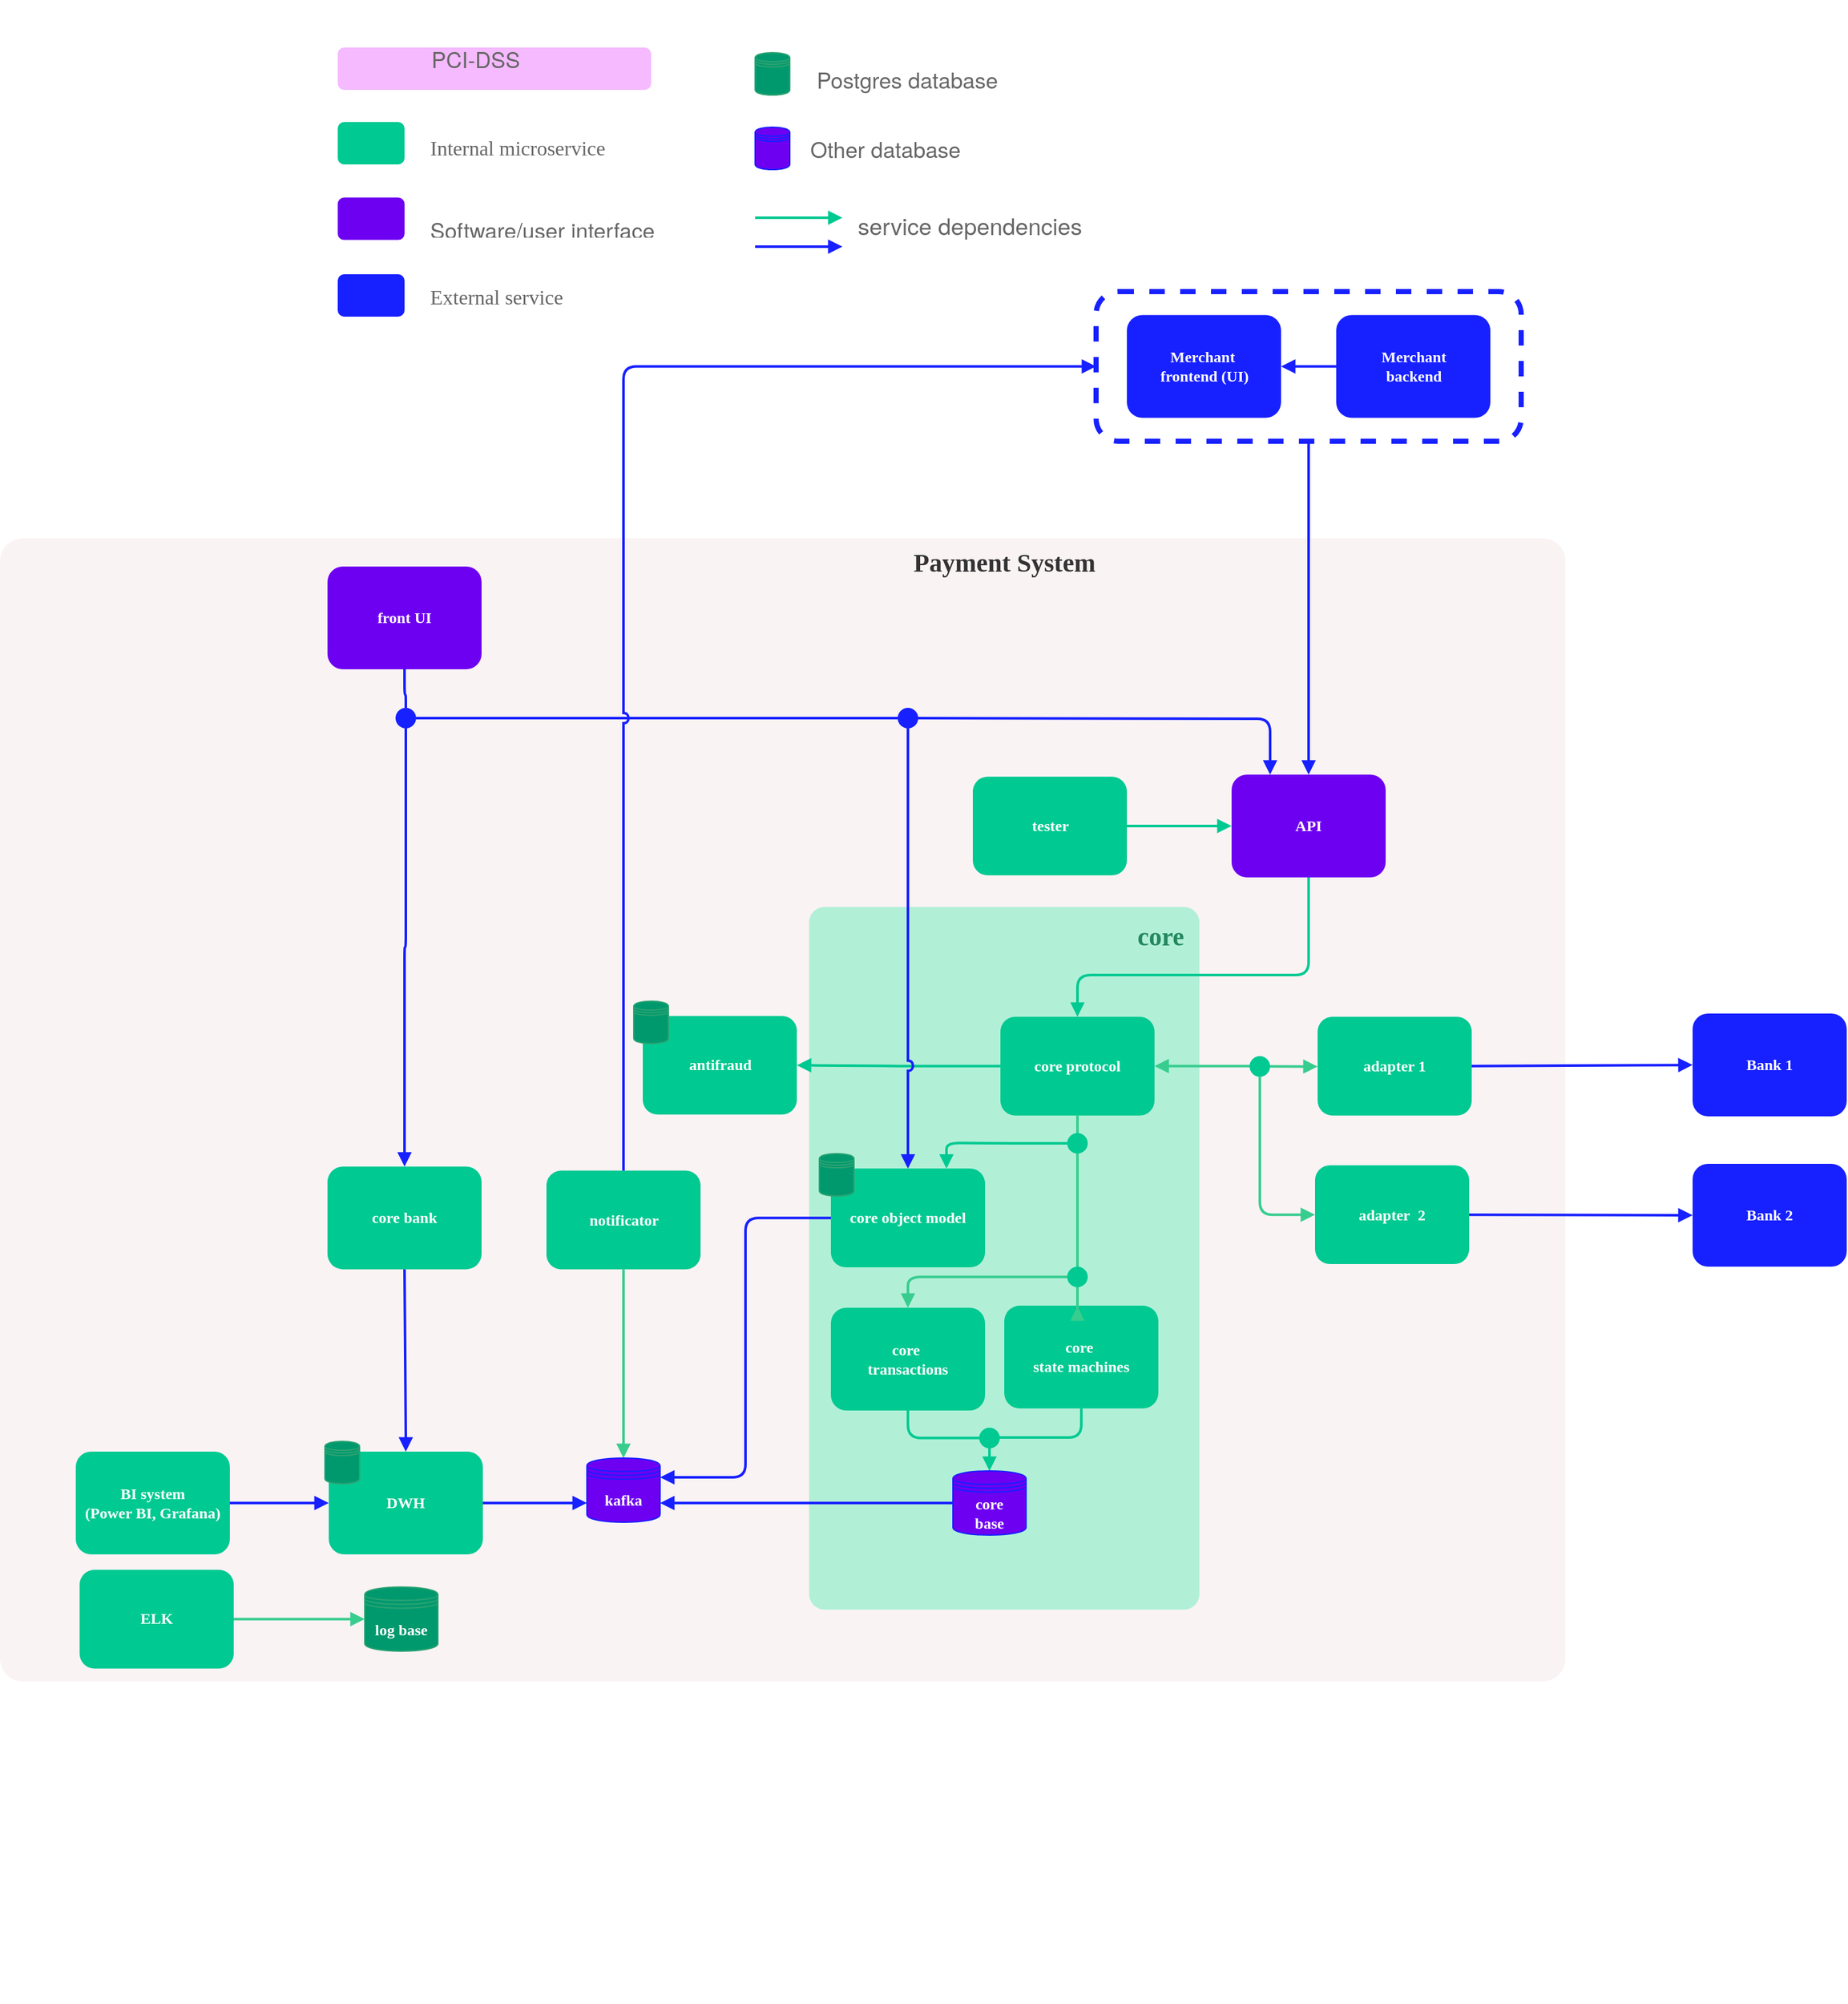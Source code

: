 <mxfile version="24.2.5" type="device">
  <diagram name="PaymentSystem" id="sRVEVxawfdWNmuoNN99o">
    <mxGraphModel dx="15080" dy="6866" grid="0" gridSize="10" guides="1" tooltips="1" connect="1" arrows="1" fold="1" page="0" pageScale="1" pageWidth="827" pageHeight="1169" math="0" shadow="0">
      <root>
        <mxCell id="0" />
        <mxCell id="1" parent="0" />
        <mxCell id="gxGCP2PPDhguCthA1r52-2" value="&lt;span style=&quot;color: rgba(0, 0, 0, 0); font-family: monospace; font-size: 0px; font-style: normal; font-weight: normal; letter-spacing: normal; text-indent: 0px; text-transform: none; word-spacing: 0px; background-color: rgb(255, 255, 255); text-decoration: none; display: inline; float: none;&quot;&gt;%3CmxGraphModel%3E%3Croot%3E%3CmxCell%20id%3D%220%22%2F%3E%3CmxCell%20id%3D%221%22%20parent%3D%220%22%2F%3E%3CmxCell%20id%3D%222%22%20value%3D%22%22%20style%3D%22rounded%3D1%3BwhiteSpace%3Dwrap%3Bhtml%3D1%3Bdashed%3D1%3BarcSize%3D2%3BstrokeColor%3Dnone%3BfillColor%3D%23F5F5F5%3B%22%20vertex%3D%221%22%20parent%3D%221%22%3E%3CmxGeometry%20x%3D%22-2657%22%20y%3D%22-3908%22%20width%3D%221526%22%20height%3D%221061%22%20as%3D%22geometry%22%2F%3E%3C%2FmxCell%3E%3CmxCell%20id%3D%223%22%20value%3D%22%22%20style%3D%22rounded%3D1%3BwhiteSpace%3Dwrap%3Bhtml%3D1%3BarcSize%3D3%3BfontFamily%3DVerdana%3BfontSize%3D39%3BstrokeWidth%3D10%3BperimeterSpacing%3D5%3Bshadow%3D0%3BstrokeColor%3Dnone%3BfillColor%3D%23d6b6f0%3B%22%20vertex%3D%221%22%20parent%3D%221%22%3E%3CmxGeometry%20x%3D%22-1949%22%20y%3D%22-3696%22%20width%3D%22653%22%20height%3D%22850%22%20as%3D%22geometry%22%2F%3E%3C%2FmxCell%3E%3CmxCell%20id%3D%224%22%20value%3D%22%22%20style%3D%22rounded%3D1%3BwhiteSpace%3Dwrap%3Bhtml%3D1%3BarcSize%3D10%3BstrokeColor%3Dnone%3Bdashed%3D1%3BfontFamily%3DVerdana%3BfontSize%3D39%3BfontColor%3D%23FFFFFF%3Balign%3Dright%3BfillColor%3D%23EEF9F7%3B%22%20vertex%3D%221%22%20parent%3D%221%22%3E%3CmxGeometry%20x%3D%22-2657%22%20y%3D%22-3908%22%20width%3D%22761%22%20height%3D%22135%22%20as%3D%22geometry%22%2F%3E%3C%2FmxCell%3E%3CmxCell%20id%3D%225%22%20value%3D%22%22%20style%3D%22rounded%3D1%3BwhiteSpace%3Dwrap%3Bhtml%3D1%3BarcSize%3D4%3BfontFamily%3DVerdana%3BfontSize%3D10%3Balign%3Dcenter%3BfontStyle%3D0%3BlabelPosition%3Dcenter%3BverticalLabelPosition%3Dbottom%3BverticalAlign%3Dtop%3BlabelBackgroundColor%3D%23ffffff%3BstrokeWidth%3D2%3BfontColor%3D%23238059%3Bdashed%3D1%3BstrokeColor%3Dnone%3BfillColor%3D%23EEF9F7%3B%22%20vertex%3D%221%22%20parent%3D%221%22%3E%3CmxGeometry%20x%3D%22-2657%22%20y%3D%22-3427%22%20width%3D%22591%22%20height%3D%22581%22%20as%3D%22geometry%22%2F%3E%3C%2FmxCell%3E%3CmxCell%20id%3D%226%22%20style%3D%22edgeStyle%3DorthogonalEdgeStyle%3Brounded%3D1%3BorthogonalLoop%3D1%3BjettySize%3Dauto%3Bhtml%3D1%3BstrokeColor%3D%2338CD8F%3BstrokeWidth%3D2%3BjumpStyle%3Darc%3BentryX%3D0.5%3BentryY%3D1%3BentryDx%3D0%3BentryDy%3D0%3B%22%20edge%3D%221%22%20target%3D%2271%22%20parent%3D%221%22%3E%3CmxGeometry%20relative%3D%221%22%20as%3D%22geometry%22%3E%3CArray%20as%3D%22points%22%3E%3CmxPoint%20x%3D%22-2321%22%20y%3D%22-2858%22%2F%3E%3C%2FArray%3E%3CmxPoint%20x%3D%22-2329%22%20y%3D%22-2858%22%20as%3D%22sourcePoint%22%2F%3E%3CmxPoint%20x%3D%22-2321%22%20y%3D%22-2964%22%20as%3D%22targetPoint%22%2F%3E%3C%2FmxGeometry%3E%3C%2FmxCell%3E%3CmxCell%20id%3D%227%22%20style%3D%22edgeStyle%3DorthogonalEdgeStyle%3Brounded%3D1%3BorthogonalLoop%3D1%3BjettySize%3Dauto%3Bhtml%3D1%3BstrokeWidth%3D2%3BendArrow%3Dblock%3BendFill%3D1%3BjumpStyle%3Darc%3BstrokeColor%3D%23685BFF%3BexitX%3D0.5%3BexitY%3D1%3BexitDx%3D0%3BexitDy%3D0%3BentryX%3D0.5%3BentryY%3D0%3BentryDx%3D0%3BentryDy%3D0%3B%22%20edge%3D%221%22%20target%3D%2258%22%20parent%3D%221%22%3E%3CmxGeometry%20relative%3D%221%22%20as%3D%22geometry%22%3E%3CmxPoint%20x%3D%22-2153%22%20y%3D%22-3638%22%20as%3D%22targetPoint%22%2F%3E%3CArray%20as%3D%22points%22%3E%3CmxPoint%20x%3D%22-2448%22%20y%3D%22-3811%22%2F%3E%3CmxPoint%20x%3D%22-2448%22%20y%3D%22-3761%22%2F%3E%3CmxPoint%20x%3D%22-2157%22%20y%3D%22-3761%22%2F%3E%3C%2FArray%3E%3CmxPoint%20x%3D%22-2449%22%20y%3D%22-3811%22%20as%3D%22sourcePoint%22%2F%3E%3C%2FmxGeometry%3E%3C%2FmxCell%3E%3CmxCell%20id%3D%228%22%20style%3D%22edgeStyle%3DorthogonalEdgeStyle%3Brounded%3D1%3BorthogonalLoop%3D1%3BjettySize%3Dauto%3Bhtml%3D1%3BentryX%3D0.5%3BentryY%3D0%3BentryDx%3D0%3BentryDy%3D0%3BstrokeWidth%3D2%3BendArrow%3Dblock%3BendFill%3D1%3BjumpStyle%3Darc%3BstrokeColor%3D%23685BFF%3BexitX%3D1%3BexitY%3D0.5%3BexitDx%3D0%3BexitDy%3D0%3B%22%20edge%3D%221%22%20source%3D%2291%22%20target%3D%2232%22%20parent%3D%221%22%3E%3CmxGeometry%20relative%3D%221%22%20as%3D%22geometry%22%3E%3CmxPoint%20x%3D%22-2151%22%20y%3D%22-3530.18%22%20as%3D%22targetPoint%22%2F%3E%3CArray%20as%3D%22points%22%3E%3CmxPoint%20x%3D%22-2201%22%20y%3D%22-3635%22%2F%3E%3CmxPoint%20x%3D%22-2201%22%20y%3D%22-3676%22%2F%3E%3CmxPoint%20x%3D%22-1836%22%20y%3D%22-3676%22%2F%3E%3C%2FArray%3E%3CmxPoint%20x%3D%22-2439%22%20y%3D%22-3801%22%20as%3D%22sourcePoint%22%2F%3E%3C%2FmxGeometry%3E%3C%2FmxCell%3E%3CmxCell%20id%3D%229%22%20style%3D%22edgeStyle%3DorthogonalEdgeStyle%3Brounded%3D1%3BorthogonalLoop%3D1%3BjettySize%3Dauto%3Bhtml%3D1%3BentryX%3D0%3BentryY%3D0.5%3BentryDx%3D0%3BentryDy%3D0%3BstrokeWidth%3D2%3BendArrow%3Dblock%3BendFill%3D1%3BjumpStyle%3Darc%3BstrokeColor%3D%23685BFF%3B%22%20edge%3D%221%22%20parent%3D%221%22%3E%3CmxGeometry%20relative%3D%221%22%20as%3D%22geometry%22%3E%3CmxPoint%20x%3D%22-2210.005%22%20y%3D%22-3005%22%20as%3D%22targetPoint%22%2F%3E%3CArray%20as%3D%22points%22%3E%3CmxPoint%20x%3D%22-2237%22%20y%3D%22-3435%22%2F%3E%3CmxPoint%20x%3D%22-2237%22%20y%3D%22-3005%22%2F%3E%3C%2FArray%3E%3CmxPoint%20x%3D%22-2575%22%20y%3D%22-3435%22%20as%3D%22sourcePoint%22%2F%3E%3C%2FmxGeometry%3E%3C%2FmxCell%3E%3CmxCell%20id%3D%2210%22%20style%3D%22rounded%3D1%3BorthogonalLoop%3D1%3BjettySize%3Dauto%3Bhtml%3D1%3BlabelBackgroundColor%3D%23EEF9F7%3BendArrow%3Dblock%3BendFill%3D1%3BstrokeWidth%3D2%3BfontFamily%3DVerdana%3BfontSize%3D20%3BfontColor%3D%23FFFFFF%3BedgeStyle%3DorthogonalEdgeStyle%3BjumpStyle%3Darc%3BentryX%3D0%3BentryY%3D0.5%3BentryDx%3D0%3BentryDy%3D0%3BstrokeColor%3D%23685BFF%3B%22%20edge%3D%221%22%20target%3D%2231%22%20parent%3D%221%22%3E%3CmxGeometry%20relative%3D%221%22%20as%3D%22geometry%22%3E%3CmxPoint%20x%3D%22-2212%22%20y%3D%22-3263.0%22%20as%3D%22targetPoint%22%2F%3E%3CArray%20as%3D%22points%22%3E%3CmxPoint%20x%3D%22-2291%22%20y%3D%22-3263%22%2F%3E%3C%2FArray%3E%3CmxPoint%20x%3D%22-2291%22%20y%3D%22-3304%22%20as%3D%22sourcePoint%22%2F%3E%3C%2FmxGeometry%3E%3C%2FmxCell%3E%3CmxCell%20id%3D%2211%22%20style%3D%22edgeStyle%3DorthogonalEdgeStyle%3Brounded%3D1%3BjumpStyle%3Darc%3BorthogonalLoop%3D1%3BjettySize%3Dauto%3Bhtml%3D1%3BexitX%3D0.25%3BexitY%3D1%3BexitDx%3D0%3BexitDy%3D0%3BendArrow%3Dnone%3BendFill%3D0%3BstrokeColor%3D%2338CD8F%3BstrokeWidth%3D2%3B%22%20edge%3D%221%22%20source%3D%2256%22%20parent%3D%221%22%3E%3CmxGeometry%20relative%3D%221%22%20as%3D%22geometry%22%3E%3CmxPoint%20x%3D%22-2351%22%20y%3D%22-3137%22%20as%3D%22targetPoint%22%2F%3E%3C%2FmxGeometry%3E%3C%2FmxCell%3E%3CmxCell%20id%3D%2212%22%20value%3D%22%22%20style%3D%22edgeStyle%3DorthogonalEdgeStyle%3Brounded%3D1%3BorthogonalLoop%3D1%3BjettySize%3Dauto%3Bhtml%3D1%3BentryX%3D1%3BentryY%3D0.5%3BentryDx%3D0%3BentryDy%3D0%3BfillColor%3D%23f8cecc%3BexitX%3D0.5%3BexitY%3D1%3BexitDx%3D0%3BexitDy%3D0%3BendArrow%3Dblock%3BendFill%3D1%3BstrokeWidth%3D2%3BstrokeColor%3D%23685BFF%3BjumpStyle%3Darc%3B%22%20edge%3D%221%22%20source%3D%2281%22%20target%3D%2220%22%20parent%3D%221%22%3E%3CmxGeometry%20width%3D%2250%22%20height%3D%2250%22%20relative%3D%221%22%20as%3D%22geometry%22%3E%3CmxPoint%20x%3D%22-1853%22%20y%3D%22-3446%22%20as%3D%22sourcePoint%22%2F%3E%3CmxPoint%20x%3D%22-1803%22%20y%3D%22-3496%22%20as%3D%22targetPoint%22%2F%3E%3CArray%20as%3D%22points%22%3E%3CmxPoint%20x%3D%22-1644%22%20y%3D%22-3498%22%2F%3E%3C%2FArray%3E%3C%2FmxGeometry%3E%3C%2FmxCell%3E%3CmxCell%20id%3D%2213%22%20value%3D%22Keycloak%26amp%3Bnbsp%3BUI%22%20style%3D%22shape%3Dext%3Brounded%3D1%3Bhtml%3D1%3BwhiteSpace%3Dwrap%3BstrokeColor%3Dnone%3BfontFamily%3DVerdana%3BfontColor%3D%23FFFFFF%3BfontStyle%3D1%3BfillColor%3D%23A3A9FF%3B%22%20vertex%3D%221%22%20parent%3D%221%22%3E%3CmxGeometry%20x%3D%22-2318%22%20y%3D%22-3888%22%20width%3D%22120%22%20height%3D%2280%22%20as%3D%22geometry%22%2F%3E%3C%2FmxCell%3E%3CmxCell%20id%3D%2214%22%20value%3D%22%22%20style%3D%22endArrow%3Dblock%3Bhtml%3D1%3BstrokeWidth%3D2%3BjumpSize%3D4%3BendFill%3D1%3BendSize%3D6%3BstartSize%3D6%3BstrokeColor%3D%23685BFF%3B%22%20edge%3D%221%22%20source%3D%2223%22%20target%3D%2213%22%20parent%3D%221%22%3E%3CmxGeometry%20width%3D%2250%22%20height%3D%2250%22%20relative%3D%221%22%20as%3D%22geometry%22%3E%3CmxPoint%20x%3D%22-2360%22%20y%3D%22-3668%22%20as%3D%22sourcePoint%22%2F%3E%3CmxPoint%20x%3D%22-2310%22%20y%3D%22-3718%22%20as%3D%22targetPoint%22%2F%3E%3C%2FmxGeometry%3E%3C%2FmxCell%3E%3CmxCell%20id%3D%2215%22%20value%3D%22%22%20style%3D%22endArrow%3Dblock%3Bhtml%3D1%3BstrokeWidth%3D2%3BjumpSize%3D4%3BendFill%3D1%3BendSize%3D6%3BstartSize%3D6%3BstrokeColor%3D%23685BFF%3B%22%20edge%3D%221%22%20source%3D%2213%22%20target%3D%2220%22%20parent%3D%221%22%3E%3CmxGeometry%20width%3D%2250%22%20height%3D%2250%22%20relative%3D%221%22%20as%3D%22geometry%22%3E%3CmxPoint%20x%3D%22-2360%22%20y%3D%22-3668%22%20as%3D%22sourcePoint%22%2F%3E%3CmxPoint%20x%3D%22-2310%22%20y%3D%22-3718%22%20as%3D%22targetPoint%22%2F%3E%3CArray%20as%3D%22points%22%3E%3CmxPoint%20x%3D%22-2258%22%20y%3D%22-3736%22%2F%3E%3CmxPoint%20x%3D%22-2436%22%20y%3D%22-3736%22%2F%3E%3CmxPoint%20x%3D%22-2436%22%20y%3D%22-3572%22%2F%3E%3CmxPoint%20x%3D%22-2405%22%20y%3D%22-3572%22%2F%3E%3C%2FArray%3E%3C%2FmxGeometry%3E%3C%2FmxCell%3E%3CmxCell%20id%3D%2216%22%20value%3D%22%22%20style%3D%22endArrow%3Dblock%3Bhtml%3D1%3BstrokeWidth%3D2%3BjumpSize%3D4%3BendFill%3D1%3BendSize%3D6%3BstartSize%3D6%3BstrokeColor%3D%23685BFF%3B%22%20edge%3D%221%22%20source%3D%2291%22%20target%3D%2220%22%20parent%3D%221%22%3E%3CmxGeometry%20width%3D%2250%22%20height%3D%2250%22%20relative%3D%221%22%20as%3D%22geometry%22%3E%3CmxPoint%20x%3D%22-2360%22%20y%3D%22-3668%22%20as%3D%22sourcePoint%22%2F%3E%3CmxPoint%20x%3D%22-2310%22%20y%3D%22-3718%22%20as%3D%22targetPoint%22%2F%3E%3CArray%20as%3D%22points%22%3E%3CmxPoint%20x%3D%22-2360%22%20y%3D%22-3573%22%2F%3E%3CmxPoint%20x%3D%22-2405%22%20y%3D%22-3573%22%2F%3E%3C%2FArray%3E%3C%2FmxGeometry%3E%3C%2FmxCell%3E%3CmxCell%20id%3D%2217%22%20value%3D%22%22%20style%3D%22edgeStyle%3DorthogonalEdgeStyle%3Brounded%3D1%3BorthogonalLoop%3D1%3BjettySize%3Dauto%3Bhtml%3D1%3BentryX%3D0%3BentryY%3D0.5%3BentryDx%3D0%3BentryDy%3D0%3BfillColor%3D%23f8cecc%3BendArrow%3Dblock%3BendFill%3D1%3BstrokeWidth%3D2%3BstrokeColor%3D%23685BFF%3BjumpStyle%3Darc%3B%22%20edge%3D%221%22%20target%3D%2247%22%20parent%3D%221%22%3E%3CmxGeometry%20width%3D%2250%22%20height%3D%2250%22%20relative%3D%221%22%20as%3D%22geometry%22%3E%3CmxPoint%20x%3D%22-2489%22%20y%3D%22-3502%22%20as%3D%22sourcePoint%22%2F%3E%3CmxPoint%20x%3D%22-2489%22%20y%3D%22-3503%22%20as%3D%22targetPoint%22%2F%3E%3CArray%20as%3D%22points%22%3E%3CmxPoint%20x%3D%22-2237%22%20y%3D%22-3436%22%2F%3E%3CmxPoint%20x%3D%22-2237%22%20y%3D%22-3004%22%2F%3E%3C%2FArray%3E%3C%2FmxGeometry%3E%3C%2FmxCell%3E%3CmxCell%20id%3D%2218%22%20value%3D%22%26lt%3Bh1%20style%3D%26quot%3Bfont-size%3A%2020px%26quot%3B%26gt%3BPCI-DSS%26lt%3Bbr%26gt%3BZone%26lt%3B%2Fh1%26gt%3B%22%20style%3D%22text%3Bhtml%3D1%3BstrokeColor%3Dnone%3BfillColor%3Dnone%3Bspacing%3D5%3BspacingTop%3D-20%3BwhiteSpace%3Dwrap%3Boverflow%3Dhidden%3Brounded%3D0%3Balign%3Dright%3BfontFamily%3DVerdana%3BfontSize%3D20%3BfontColor%3D%234E44BF%3B%22%20vertex%3D%221%22%20parent%3D%221%22%3E%3CmxGeometry%20x%3D%22-1426%22%20y%3D%22-3688%22%20width%3D%22116.5%22%20height%3D%2283%22%20as%3D%22geometry%22%2F%3E%3C%2FmxCell%3E%3CmxCell%20id%3D%2219%22%20style%3D%22edgeStyle%3DorthogonalEdgeStyle%3Brounded%3D1%3BorthogonalLoop%3D1%3BjettySize%3Dauto%3Bhtml%3D1%3BexitX%3D1%3BexitY%3D0.25%3BexitDx%3D0%3BexitDy%3D0%3BentryX%3D0%3BentryY%3D0.5%3BentryDx%3D0%3BentryDy%3D0%3BlabelBackgroundColor%3D%23EEF9F7%3BendArrow%3Dblock%3BendFill%3D1%3BendSize%3D6%3BstrokeColor%3D%23685BFF%3BstrokeWidth%3D2%3BfontFamily%3DVerdana%3BfontSize%3D20%3BfontColor%3D%23FFFFFF%3BjumpStyle%3Darc%3B%22%20edge%3D%221%22%20target%3D%2224%22%20parent%3D%221%22%3E%3CmxGeometry%20relative%3D%221%22%20as%3D%22geometry%22%3E%3CArray%20as%3D%22points%22%3E%3CmxPoint%20x%3D%22-1640%22%20y%3D%22-3093%22%2F%3E%3CmxPoint%20x%3D%22-1640%22%20y%3D%22-2908%22%2F%3E%3C%2FArray%3E%3CmxPoint%20x%3D%22-1784%22%20y%3D%22-3093.18%22%20as%3D%22sourcePoint%22%2F%3E%3C%2FmxGeometry%3E%3C%2FmxCell%3E%3CmxCell%20id%3D%2220%22%20value%3D%22Keycloak%22%20style%3D%22shape%3Dext%3Brounded%3D1%3Bhtml%3D1%3BwhiteSpace%3Dwrap%3BfillColor%3D%23AEEFDC%3BstrokeColor%3Dnone%3BfontFamily%3DVerdana%3BfontStyle%3D1%22%20vertex%3D%221%22%20parent%3D%221%22%3E%3CmxGeometry%20x%3D%22-2465%22%20y%3D%22-3538.18%22%20width%3D%22120%22%20height%3D%2280%22%20as%3D%22geometry%22%2F%3E%3C%2FmxCell%3E%3CmxCell%20id%3D%2221%22%20style%3D%22edgeStyle%3DorthogonalEdgeStyle%3Brounded%3D1%3BorthogonalLoop%3D1%3BjettySize%3Dauto%3Bhtml%3D1%3BentryX%3D0.5%3BentryY%3D0%3BentryDx%3D0%3BentryDy%3D0%3BfontColor%3D%23000000%3BfillColor%3D%23cce5ff%3BexitX%3D0.5%3BexitY%3D1%3BexitDx%3D0%3BexitDy%3D0%3BstrokeColor%3D%23685BFF%3BstrokeWidth%3D2%3BendArrow%3Dblock%3BendFill%3D1%3BjumpStyle%3Darc%3B%22%20edge%3D%221%22%20source%3D%2223%22%20target%3D%2251%22%20parent%3D%221%22%3E%3CmxGeometry%20relative%3D%221%22%20as%3D%22geometry%22%3E%3CArray%20as%3D%22points%22%3E%3CmxPoint%20x%3D%22-2449%22%20y%3D%22-3761%22%2F%3E%3CmxPoint%20x%3D%22-2509%22%20y%3D%22-3761%22%2F%3E%3C%2FArray%3E%3C%2FmxGeometry%3E%3C%2FmxCell%3E%3CmxCell%20id%3D%2222%22%20style%3D%22edgeStyle%3DorthogonalEdgeStyle%3Brounded%3D1%3BorthogonalLoop%3D1%3BjettySize%3Dauto%3Bhtml%3D1%3BfillColor%3D%23dae8fc%3BexitX%3D0.5%3BexitY%3D1%3BexitDx%3D0%3BexitDy%3D0%3BstrokeColor%3D%23685BFF%3BstrokeWidth%3D2%3BendArrow%3Dblock%3BendFill%3D1%3BjumpStyle%3Darc%3BentryX%3D0.5%3BentryY%3D0%3BentryDx%3D0%3BentryDy%3D0%3B%22%20edge%3D%221%22%20source%3D%2223%22%20target%3D%2291%22%20parent%3D%221%22%3E%3CmxGeometry%20relative%3D%221%22%20as%3D%22geometry%22%3E" style="rounded=1;whiteSpace=wrap;html=1;dashed=1;arcSize=2;strokeColor=none;fillColor=#FAF3F4;" vertex="1" parent="1">
          <mxGeometry x="-13412" y="-5197" width="1219" height="890" as="geometry" />
        </mxCell>
        <mxCell id="gxGCP2PPDhguCthA1r52-3" value="&lt;font face=&quot;helvetica&quot;&gt;&lt;br&gt;&lt;/font&gt;" style="shape=ext;rounded=1;html=1;whiteSpace=wrap;fontFamily=Verdana;fontStyle=1;verticalAlign=top;dashed=1;strokeWidth=4;fillColor=none;strokeColor=#1720FF;" vertex="1" parent="1">
          <mxGeometry x="-12558.5" y="-5389" width="331" height="116.5" as="geometry" />
        </mxCell>
        <mxCell id="gxGCP2PPDhguCthA1r52-4" value="Merchant&amp;nbsp;&lt;br&gt;frontend (UI)" style="shape=ext;rounded=1;html=1;whiteSpace=wrap;strokeColor=none;fillColor=#1720FF;fontFamily=Verdana;fontColor=#FFFFFF;fontStyle=1" vertex="1" parent="1">
          <mxGeometry x="-12534.5" y="-5370.75" width="120" height="80" as="geometry" />
        </mxCell>
        <mxCell id="gxGCP2PPDhguCthA1r52-5" value="front UI" style="shape=ext;rounded=1;html=1;whiteSpace=wrap;strokeColor=none;fontFamily=Verdana;fontColor=#FFFFFF;fontStyle=1;fillColor=#6E00F1;" vertex="1" parent="1">
          <mxGeometry x="-13157" y="-5175" width="120" height="80" as="geometry" />
        </mxCell>
        <mxCell id="gxGCP2PPDhguCthA1r52-6" value="Bank 1" style="shape=ext;rounded=1;html=1;whiteSpace=wrap;labelBackgroundColor=none;strokeColor=none;fillColor=#1720FF;fontFamily=Verdana;fontStyle=1;flipV=0;fontColor=#FFFFFF;" vertex="1" parent="1">
          <mxGeometry x="-12094" y="-4827" width="120" height="80" as="geometry" />
        </mxCell>
        <mxCell id="gxGCP2PPDhguCthA1r52-7" value="&lt;h1 style=&quot;font-size: 20px;&quot;&gt;Payment System&lt;/h1&gt;" style="text;html=1;strokeColor=none;fillColor=none;spacing=5;spacingTop=-20;whiteSpace=wrap;overflow=hidden;rounded=0;align=right;fontFamily=Verdana;fontSize=20;fontColor=#333333;" vertex="1" parent="1">
          <mxGeometry x="-12782" y="-5193" width="227.5" height="33" as="geometry" />
        </mxCell>
        <mxCell id="gxGCP2PPDhguCthA1r52-8" value="&amp;nbsp;Merchant&amp;nbsp;&lt;br&gt;backend" style="shape=ext;rounded=1;html=1;whiteSpace=wrap;strokeColor=none;fillColor=#1720FF;fontFamily=Verdana;fontStyle=1;fontColor=#FFFFFF;" vertex="1" parent="1">
          <mxGeometry x="-12371.5" y="-5370.75" width="120" height="80" as="geometry" />
        </mxCell>
        <mxCell id="gxGCP2PPDhguCthA1r52-9" value="Bank 2" style="shape=ext;rounded=1;html=1;whiteSpace=wrap;labelBackgroundColor=none;strokeColor=none;fillColor=#1720FF;fontFamily=Verdana;fontStyle=1;flipV=0;fontColor=#FFFFFF;" vertex="1" parent="1">
          <mxGeometry x="-12094" y="-4710" width="120" height="80" as="geometry" />
        </mxCell>
        <mxCell id="gxGCP2PPDhguCthA1r52-10" value="" style="rounded=1;whiteSpace=wrap;html=1;arcSize=4;fontFamily=Verdana;fontSize=10;align=center;fontStyle=0;labelPosition=center;verticalLabelPosition=bottom;verticalAlign=top;labelBackgroundColor=#ffffff;strokeWidth=2;fontColor=#238059;dashed=1;strokeColor=none;fillColor=#B1F0D7;direction=south;" vertex="1" parent="1">
          <mxGeometry x="-12782" y="-4910" width="304" height="547" as="geometry" />
        </mxCell>
        <mxCell id="gxGCP2PPDhguCthA1r52-11" style="edgeStyle=orthogonalEdgeStyle;orthogonalLoop=1;jettySize=auto;html=1;exitX=0.5;exitY=1;exitDx=0;exitDy=0;endArrow=block;endFill=1;strokeWidth=2;fontColor=#000000;strokeColor=#00C991;endSize=6;startSize=6;startArrow=none;" edge="1" parent="1" source="gxGCP2PPDhguCthA1r52-70" target="gxGCP2PPDhguCthA1r52-45">
          <mxGeometry relative="1" as="geometry">
            <mxPoint x="-12561" y="-4254" as="targetPoint" />
          </mxGeometry>
        </mxCell>
        <mxCell id="gxGCP2PPDhguCthA1r52-12" value="&lt;span&gt;&lt;font style=&quot;font-size: 12px&quot;&gt;сore&amp;nbsp;&lt;br&gt;&lt;/font&gt;&lt;/span&gt;state machines" style="shape=ext;rounded=1;html=1;whiteSpace=wrap;fillColor=#00C991;strokeColor=none;fontFamily=Verdana;fontStyle=1;fontColor=#FFFFFF;" vertex="1" parent="1">
          <mxGeometry x="-12630.005" y="-4599.59" width="120" height="80" as="geometry" />
        </mxCell>
        <mxCell id="gxGCP2PPDhguCthA1r52-13" value="&lt;span&gt;core protocol&lt;/span&gt;" style="shape=ext;rounded=1;html=1;whiteSpace=wrap;fillColor=#00C991;strokeColor=none;fontFamily=Verdana;fontStyle=1;fontColor=#FFFFFF;" vertex="1" parent="1">
          <mxGeometry x="-12633" y="-4824.5" width="120" height="76.82" as="geometry" />
        </mxCell>
        <mxCell id="gxGCP2PPDhguCthA1r52-14" value="&lt;h1 style=&quot;font-size: 20px&quot;&gt;core&lt;/h1&gt;" style="text;html=1;strokeColor=none;fillColor=none;spacing=5;spacingTop=-20;whiteSpace=wrap;overflow=hidden;rounded=0;align=right;fontFamily=Verdana;fontSize=20;fontColor=#25875E;" vertex="1" parent="1">
          <mxGeometry x="-12551" y="-4902" width="66" height="37" as="geometry" />
        </mxCell>
        <mxCell id="gxGCP2PPDhguCthA1r52-15" style="edgeStyle=orthogonalEdgeStyle;rounded=1;orthogonalLoop=1;jettySize=auto;html=1;fontColor=#000000;exitX=0;exitY=0.5;exitDx=0;exitDy=0;strokeWidth=2;endArrow=block;endFill=1;strokeColor=#1720FF;endSize=6;startSize=6;entryX=1;entryY=0.5;entryDx=0;entryDy=0;" edge="1" parent="1" source="gxGCP2PPDhguCthA1r52-8" target="gxGCP2PPDhguCthA1r52-4">
          <mxGeometry relative="1" as="geometry">
            <mxPoint x="-11995" y="-5566.8" as="sourcePoint" />
            <mxPoint x="-12403" y="-5335.75" as="targetPoint" />
          </mxGeometry>
        </mxCell>
        <mxCell id="gxGCP2PPDhguCthA1r52-16" value="&lt;p style=&quot;margin: 0px ; font-stretch: normal ; line-height: normal ; font-family: &amp;#34;helvetica neue&amp;#34;&quot;&gt;&lt;br&gt;&lt;/p&gt;" style="edgeLabel;html=1;align=center;verticalAlign=middle;resizable=0;points=[];" vertex="1" connectable="0" parent="gxGCP2PPDhguCthA1r52-15">
          <mxGeometry x="-0.048" y="1" relative="1" as="geometry">
            <mxPoint as="offset" />
          </mxGeometry>
        </mxCell>
        <mxCell id="gxGCP2PPDhguCthA1r52-17" style="edgeStyle=orthogonalEdgeStyle;rounded=1;orthogonalLoop=1;jettySize=auto;html=1;fontColor=#000000;exitX=0.5;exitY=1;exitDx=0;exitDy=0;strokeWidth=2;endArrow=block;endFill=1;jumpStyle=none;strokeColor=#1720FF;entryX=0.5;entryY=0;entryDx=0;entryDy=0;endSize=6;startSize=6;" edge="1" parent="1" source="gxGCP2PPDhguCthA1r52-3" target="gxGCP2PPDhguCthA1r52-38">
          <mxGeometry relative="1" as="geometry">
            <mxPoint x="-12414" y="-5232.5" as="sourcePoint" />
            <mxPoint x="-12702" y="-5032" as="targetPoint" />
          </mxGeometry>
        </mxCell>
        <mxCell id="gxGCP2PPDhguCthA1r52-18" value="&lt;p style=&quot;margin: 0px ; font-stretch: normal ; line-height: normal ; font-family: &amp;#34;helvetica neue&amp;#34;&quot;&gt;&lt;br&gt;&lt;/p&gt;" style="edgeLabel;html=1;align=center;verticalAlign=middle;resizable=0;points=[];" vertex="1" connectable="0" parent="gxGCP2PPDhguCthA1r52-17">
          <mxGeometry x="-0.048" y="1" relative="1" as="geometry">
            <mxPoint as="offset" />
          </mxGeometry>
        </mxCell>
        <mxCell id="gxGCP2PPDhguCthA1r52-19" value="&lt;p style=&quot;margin: 0px ; font-stretch: normal ; line-height: normal&quot;&gt;&lt;br&gt;&lt;/p&gt;" style="edgeLabel;html=1;align=center;verticalAlign=middle;resizable=0;points=[];rotation=0;" vertex="1" connectable="0" parent="1">
          <mxGeometry x="-12921.0" y="-4057.002" as="geometry">
            <mxPoint x="-84.0" y="-288" as="offset" />
          </mxGeometry>
        </mxCell>
        <mxCell id="gxGCP2PPDhguCthA1r52-20" value="" style="shape=ext;rounded=1;html=1;whiteSpace=wrap;strokeColor=none;fontFamily=Verdana;fontColor=#EE8CFF;fontStyle=1;fillColor=#EE8CFF;opacity=60;" vertex="1" parent="1">
          <mxGeometry x="-13149" y="-5579" width="244" height="33" as="geometry" />
        </mxCell>
        <mxCell id="gxGCP2PPDhguCthA1r52-21" value="&lt;h1&gt;&lt;span style=&quot;font-size: 16px ; font-weight: 400&quot;&gt;External service&lt;/span&gt;&lt;br&gt;&lt;/h1&gt;" style="text;html=1;strokeColor=none;fillColor=none;spacing=5;spacingTop=-20;whiteSpace=wrap;overflow=hidden;rounded=0;align=left;fontFamily=Verdana;fontSize=16;fontStyle=0;fontColor=#666666;verticalAlign=top;" vertex="1" parent="1">
          <mxGeometry x="-13081.71" y="-5420.5" width="193" height="48.5" as="geometry" />
        </mxCell>
        <mxCell id="gxGCP2PPDhguCthA1r52-22" value="&lt;h1&gt;&lt;font face=&quot;helvetica neue&quot;&gt;&lt;span style=&quot;font-size: 17px ; font-weight: 400&quot;&gt;PCI-DSS&lt;/span&gt;&lt;/font&gt;&lt;/h1&gt;" style="text;html=1;strokeColor=none;fillColor=none;spacing=5;spacingTop=-20;whiteSpace=wrap;overflow=hidden;rounded=0;align=left;fontFamily=Verdana;fontSize=16;fontStyle=0;fontColor=#666666;verticalAlign=top;" vertex="1" parent="1">
          <mxGeometry x="-13080.71" y="-5606" width="109.21" height="60" as="geometry" />
        </mxCell>
        <mxCell id="gxGCP2PPDhguCthA1r52-23" value="" style="shape=datastore;whiteSpace=wrap;html=1;fontSize=9;fontFamily=Verdana;fontStyle=1;fillColor=#00996E;fontColor=#FFFFFF;strokeColor=#2DA372;" vertex="1" parent="1">
          <mxGeometry x="-12824" y="-5575" width="27" height="33" as="geometry" />
        </mxCell>
        <mxCell id="gxGCP2PPDhguCthA1r52-24" value="" style="shape=ext;rounded=1;html=1;whiteSpace=wrap;strokeColor=none;fontFamily=Verdana;fontColor=#FFFFFF;fontStyle=1;fillColor=#1720FF;" vertex="1" parent="1">
          <mxGeometry x="-13149" y="-5402.5" width="52" height="33" as="geometry" />
        </mxCell>
        <mxCell id="gxGCP2PPDhguCthA1r52-25" value="&lt;h1&gt;&lt;p class=&quot;p1&quot; style=&quot;margin: 0px ; font-stretch: normal ; line-height: normal&quot;&gt;&lt;font face=&quot;helvetica neue&quot;&gt;&lt;span style=&quot;font-size: 17px ; font-weight: 400&quot;&gt;Postgres database&lt;/span&gt;&lt;/font&gt;&lt;br&gt;&lt;/p&gt;&lt;/h1&gt;" style="text;html=1;strokeColor=none;fillColor=none;spacing=5;spacingTop=-20;whiteSpace=wrap;overflow=hidden;rounded=0;align=left;fontFamily=Verdana;fontSize=16;fontStyle=0;fontColor=#666666;" vertex="1" parent="1">
          <mxGeometry x="-12781" y="-5594" width="193" height="63" as="geometry" />
        </mxCell>
        <mxCell id="gxGCP2PPDhguCthA1r52-26" value="" style="shape=ext;rounded=1;html=1;whiteSpace=wrap;strokeColor=none;fontFamily=Verdana;fontColor=#FFFFFF;fontStyle=1;fillColor=#6E00F1;" vertex="1" parent="1">
          <mxGeometry x="-13149" y="-5462.19" width="52" height="33" as="geometry" />
        </mxCell>
        <mxCell id="gxGCP2PPDhguCthA1r52-27" value="" style="shape=ext;rounded=1;html=1;whiteSpace=wrap;strokeColor=none;fontFamily=Verdana;fontColor=#FFFFFF;fontStyle=1;fillColor=#00C991;" vertex="1" parent="1">
          <mxGeometry x="-13149" y="-5521" width="52" height="33" as="geometry" />
        </mxCell>
        <mxCell id="gxGCP2PPDhguCthA1r52-28" value="&lt;h1&gt;&lt;p class=&quot;p1&quot; style=&quot;margin: 0px ; font-stretch: normal ; line-height: normal&quot;&gt;&lt;font face=&quot;helvetica neue&quot;&gt;&lt;span style=&quot;font-size: 17px ; font-weight: 400&quot;&gt;Software/user interface&lt;/span&gt;&lt;/font&gt;&lt;br&gt;&lt;/p&gt;&lt;/h1&gt;" style="text;html=1;strokeColor=none;fillColor=none;spacing=5;spacingTop=-20;whiteSpace=wrap;overflow=hidden;rounded=0;align=left;fontFamily=Verdana;fontSize=16;fontStyle=0;fontColor=#666666;verticalAlign=top;" vertex="1" parent="1">
          <mxGeometry x="-13082" y="-5477.19" width="215" height="46" as="geometry" />
        </mxCell>
        <mxCell id="gxGCP2PPDhguCthA1r52-29" value="&lt;h1 style=&quot;&quot;&gt;&lt;font face=&quot;verdana&quot;&gt;&lt;span style=&quot;font-size: 16px ; font-weight: 400&quot;&gt;Internal microservice&lt;/span&gt;&lt;/font&gt;&lt;br&gt;&lt;/h1&gt;" style="text;html=1;strokeColor=none;fillColor=none;align=left;verticalAlign=top;whiteSpace=wrap;rounded=0;fontColor=#666666;fontFamily=Verdana;fontSize=16;fontStyle=0;spacing=5;spacingTop=-20;" vertex="1" parent="1">
          <mxGeometry x="-13081.71" y="-5536" width="195" height="37" as="geometry" />
        </mxCell>
        <mxCell id="gxGCP2PPDhguCthA1r52-30" value="&lt;h1&gt;&lt;p class=&quot;p1&quot; style=&quot;margin: 0px ; font-stretch: normal ; line-height: normal&quot;&gt;&lt;font face=&quot;helvetica neue&quot; size=&quot;4&quot;&gt;&lt;span style=&quot;font-weight: 400&quot;&gt;service dependencies&lt;/span&gt;&lt;/font&gt;&lt;br&gt;&lt;/p&gt;&lt;/h1&gt;" style="text;html=1;strokeColor=none;fillColor=none;spacing=5;spacingTop=-20;whiteSpace=wrap;overflow=hidden;rounded=0;align=left;fontFamily=Verdana;fontSize=16;fontStyle=0;fontColor=#666666;" vertex="1" parent="1">
          <mxGeometry x="-12749" y="-5473" width="216" height="61" as="geometry" />
        </mxCell>
        <mxCell id="gxGCP2PPDhguCthA1r52-31" value="" style="endArrow=block;html=1;strokeWidth=2;jumpSize=4;endFill=1;endSize=6;startSize=6;strokeColor=#00C991;" edge="1" parent="1">
          <mxGeometry width="50" height="50" relative="1" as="geometry">
            <mxPoint x="-12824" y="-5446.5" as="sourcePoint" />
            <mxPoint x="-12756" y="-5446.5" as="targetPoint" />
          </mxGeometry>
        </mxCell>
        <mxCell id="gxGCP2PPDhguCthA1r52-32" value="" style="endArrow=block;html=1;strokeWidth=2;jumpSize=4;endFill=1;endSize=6;startSize=6;strokeColor=#1720FF;" edge="1" parent="1">
          <mxGeometry width="50" height="50" relative="1" as="geometry">
            <mxPoint x="-12824" y="-5424" as="sourcePoint" />
            <mxPoint x="-12756" y="-5424" as="targetPoint" />
          </mxGeometry>
        </mxCell>
        <mxCell id="gxGCP2PPDhguCthA1r52-33" value="" style="endArrow=block;html=1;strokeWidth=2;jumpSize=4;endFill=1;endSize=6;startSize=6;strokeColor=#00C991;entryX=0.5;entryY=0;entryDx=0;entryDy=0;jumpStyle=arc;exitX=0.5;exitY=1;exitDx=0;exitDy=0;" edge="1" parent="1" source="gxGCP2PPDhguCthA1r52-38" target="gxGCP2PPDhguCthA1r52-13">
          <mxGeometry width="50" height="50" relative="1" as="geometry">
            <mxPoint x="-12401.0" y="-4857.68" as="sourcePoint" />
            <mxPoint x="-12924" y="-4519" as="targetPoint" />
            <Array as="points">
              <mxPoint x="-12393" y="-4857" />
              <mxPoint x="-12573" y="-4857" />
            </Array>
          </mxGeometry>
        </mxCell>
        <mxCell id="gxGCP2PPDhguCthA1r52-34" style="edgeStyle=orthogonalEdgeStyle;rounded=1;orthogonalLoop=1;jettySize=auto;html=1;labelBackgroundColor=#ffffff;endArrow=block;endFill=1;endSize=6;strokeWidth=2;fontFamily=Helvetica;fontSize=11;fontColor=#000000;jumpStyle=arc;entryX=0;entryY=0.5;entryDx=0;entryDy=0;startArrow=none;exitX=1;exitY=0.5;exitDx=0;exitDy=0;strokeColor=#1720FF;startSize=6;" edge="1" parent="1" source="gxGCP2PPDhguCthA1r52-49" target="gxGCP2PPDhguCthA1r52-6">
          <mxGeometry relative="1" as="geometry">
            <Array as="points" />
            <mxPoint x="-12189" y="-4373" as="sourcePoint" />
            <mxPoint x="-11675" y="-4289" as="targetPoint" />
          </mxGeometry>
        </mxCell>
        <mxCell id="gxGCP2PPDhguCthA1r52-35" value="&lt;span&gt;core object model&lt;/span&gt;" style="shape=ext;rounded=1;html=1;whiteSpace=wrap;fillColor=#00C991;strokeColor=none;fontFamily=Verdana;fontStyle=1;fontColor=#FFFFFF;" vertex="1" parent="1">
          <mxGeometry x="-12765" y="-4706.32" width="120" height="76.82" as="geometry" />
        </mxCell>
        <mxCell id="gxGCP2PPDhguCthA1r52-36" style="edgeStyle=orthogonalEdgeStyle;orthogonalLoop=1;jettySize=auto;html=1;exitX=0;exitY=0.5;exitDx=0;exitDy=0;endArrow=block;endFill=1;strokeWidth=2;fontColor=#000000;strokeColor=#00C991;entryX=0.75;entryY=0;entryDx=0;entryDy=0;endSize=6;startSize=6;" edge="1" parent="1" source="gxGCP2PPDhguCthA1r52-76" target="gxGCP2PPDhguCthA1r52-35">
          <mxGeometry relative="1" as="geometry">
            <mxPoint x="-12716" y="-4268" as="targetPoint" />
            <mxPoint x="-12715" y="-4432.18" as="sourcePoint" />
          </mxGeometry>
        </mxCell>
        <mxCell id="gxGCP2PPDhguCthA1r52-37" value="" style="shape=datastore;whiteSpace=wrap;html=1;fontSize=9;fontFamily=Verdana;fontStyle=1;fillColor=#00996E;fontColor=#FFFFFF;strokeColor=#2DA372;" vertex="1" parent="1">
          <mxGeometry x="-12774" y="-4718" width="27" height="33" as="geometry" />
        </mxCell>
        <mxCell id="gxGCP2PPDhguCthA1r52-38" value="API" style="shape=ext;rounded=1;html=1;whiteSpace=wrap;strokeColor=none;fontFamily=Verdana;fontColor=#FFFFFF;fontStyle=1;fillColor=#6E00F1;" vertex="1" parent="1">
          <mxGeometry x="-12453" y="-5013" width="120" height="80" as="geometry" />
        </mxCell>
        <mxCell id="gxGCP2PPDhguCthA1r52-39" value="core bank" style="shape=ext;rounded=1;html=1;whiteSpace=wrap;labelBackgroundColor=none;strokeColor=none;fillColor=#00C991;fontFamily=Verdana;fontStyle=1;flipV=0;fontColor=#FFFFFF;" vertex="1" parent="1">
          <mxGeometry x="-13157" y="-4707.91" width="120" height="80" as="geometry" />
        </mxCell>
        <mxCell id="gxGCP2PPDhguCthA1r52-42" style="edgeStyle=orthogonalEdgeStyle;rounded=1;orthogonalLoop=1;jettySize=auto;html=1;labelBackgroundColor=#ffffff;endArrow=none;endFill=0;endSize=6;strokeWidth=2;fontFamily=Helvetica;fontSize=11;fontColor=#000000;jumpStyle=arc;entryX=1;entryY=0.5;entryDx=0;entryDy=0;startArrow=block;exitX=0;exitY=0.7;exitDx=0;exitDy=0;strokeColor=#1720FF;startSize=6;startFill=1;" edge="1" parent="1" source="gxGCP2PPDhguCthA1r52-88" target="gxGCP2PPDhguCthA1r52-90">
          <mxGeometry relative="1" as="geometry">
            <Array as="points" />
            <mxPoint x="-12665" y="-4057" as="sourcePoint" />
            <mxPoint x="-13076.05" y="-4468.5" as="targetPoint" />
          </mxGeometry>
        </mxCell>
        <mxCell id="gxGCP2PPDhguCthA1r52-43" style="edgeStyle=orthogonalEdgeStyle;rounded=1;orthogonalLoop=1;jettySize=auto;html=1;labelBackgroundColor=#ffffff;endArrow=block;endFill=1;endSize=6;strokeWidth=2;fontFamily=Helvetica;fontSize=11;fontColor=#000000;jumpStyle=arc;startArrow=none;exitX=0.5;exitY=1;exitDx=0;exitDy=0;strokeColor=#1720FF;startSize=6;entryX=0.5;entryY=0;entryDx=0;entryDy=0;" edge="1" parent="1" source="gxGCP2PPDhguCthA1r52-39" target="gxGCP2PPDhguCthA1r52-90">
          <mxGeometry relative="1" as="geometry">
            <Array as="points" />
            <mxPoint x="-12428.5" y="-4219" as="sourcePoint" />
            <mxPoint x="-13096" y="-4471" as="targetPoint" />
          </mxGeometry>
        </mxCell>
        <mxCell id="gxGCP2PPDhguCthA1r52-45" value="core&lt;br style=&quot;font-size: 12px;&quot;&gt;base" style="shape=datastore;whiteSpace=wrap;html=1;fontColor=#FFFFFF;fontFamily=Verdana;fontStyle=1;strokeColor=#1720FF;fillColor=#6E00F1;fontSize=12;align=center;verticalAlign=middle;" vertex="1" parent="1">
          <mxGeometry x="-12670" y="-4471" width="57" height="50" as="geometry" />
        </mxCell>
        <mxCell id="gxGCP2PPDhguCthA1r52-46" style="edgeStyle=orthogonalEdgeStyle;rounded=1;orthogonalLoop=1;jettySize=auto;html=1;fontColor=#000000;strokeWidth=2;endArrow=block;endFill=1;jumpStyle=none;strokeColor=#1720FF;endSize=6;startSize=6;entryX=0.25;entryY=0;entryDx=0;entryDy=0;startArrow=none;" edge="1" parent="1" target="gxGCP2PPDhguCthA1r52-38">
          <mxGeometry relative="1" as="geometry">
            <mxPoint x="-12702" y="-5057" as="sourcePoint" />
            <mxPoint x="-12300" y="-5003" as="targetPoint" />
          </mxGeometry>
        </mxCell>
        <mxCell id="gxGCP2PPDhguCthA1r52-47" style="edgeStyle=orthogonalEdgeStyle;rounded=1;orthogonalLoop=1;jettySize=auto;html=1;fontColor=#000000;exitX=0.5;exitY=1;exitDx=0;exitDy=0;strokeWidth=2;endArrow=block;endFill=1;jumpStyle=none;strokeColor=#1720FF;endSize=6;startSize=6;startArrow=none;" edge="1" parent="1" source="gxGCP2PPDhguCthA1r52-84" target="gxGCP2PPDhguCthA1r52-39">
          <mxGeometry relative="1" as="geometry">
            <mxPoint x="-12675" y="-5085" as="sourcePoint" />
            <mxPoint x="-12360" y="-5003" as="targetPoint" />
          </mxGeometry>
        </mxCell>
        <mxCell id="gxGCP2PPDhguCthA1r52-48" value="adapter&amp;nbsp; 2" style="shape=ext;rounded=1;html=1;whiteSpace=wrap;fillColor=#00C991;strokeColor=none;fontFamily=Verdana;fontStyle=1;fontColor=#FFFFFF;" vertex="1" parent="1">
          <mxGeometry x="-12388" y="-4708.82" width="120" height="76.82" as="geometry" />
        </mxCell>
        <mxCell id="gxGCP2PPDhguCthA1r52-49" value="adapter 1" style="shape=ext;rounded=1;html=1;whiteSpace=wrap;fillColor=#00C991;strokeColor=none;fontFamily=Verdana;fontStyle=1;fontColor=#FFFFFF;" vertex="1" parent="1">
          <mxGeometry x="-12386" y="-4824.5" width="120" height="76.82" as="geometry" />
        </mxCell>
        <mxCell id="gxGCP2PPDhguCthA1r52-50" style="edgeStyle=orthogonalEdgeStyle;rounded=1;orthogonalLoop=1;jettySize=auto;html=1;labelBackgroundColor=#ffffff;endArrow=block;endFill=1;endSize=6;strokeWidth=2;fontFamily=Helvetica;fontSize=11;fontColor=#000000;jumpStyle=arc;startArrow=none;exitX=1;exitY=0.5;exitDx=0;exitDy=0;strokeColor=#1720FF;startSize=6;" edge="1" parent="1" source="gxGCP2PPDhguCthA1r52-48" target="gxGCP2PPDhguCthA1r52-9">
          <mxGeometry relative="1" as="geometry">
            <Array as="points" />
            <mxPoint x="-12103" y="-4518.59" as="sourcePoint" />
            <mxPoint x="-11734" y="-4412" as="targetPoint" />
          </mxGeometry>
        </mxCell>
        <mxCell id="gxGCP2PPDhguCthA1r52-51" style="edgeStyle=orthogonalEdgeStyle;rounded=1;orthogonalLoop=1;jettySize=auto;html=1;labelBackgroundColor=#EEF9F7;endArrow=block;endFill=1;endSize=6;strokeWidth=2;fontFamily=Verdana;fontSize=20;fontColor=#FFFFFF;strokeColor=#38CD8F;jumpStyle=arc;startArrow=none;startFill=0;exitX=1;exitY=0.5;exitDx=0;exitDy=0;entryX=0;entryY=0.5;entryDx=0;entryDy=0;" edge="1" parent="1" source="gxGCP2PPDhguCthA1r52-53" target="gxGCP2PPDhguCthA1r52-49">
          <mxGeometry relative="1" as="geometry">
            <mxPoint x="-12450" y="-4528" as="targetPoint" />
            <mxPoint x="-12390" y="-4486" as="sourcePoint" />
          </mxGeometry>
        </mxCell>
        <mxCell id="gxGCP2PPDhguCthA1r52-52" style="edgeStyle=orthogonalEdgeStyle;rounded=1;orthogonalLoop=1;jettySize=auto;html=1;labelBackgroundColor=#EEF9F7;endArrow=block;endFill=1;endSize=6;strokeWidth=2;fontFamily=Verdana;fontSize=20;fontColor=#FFFFFF;strokeColor=#38CD8F;exitX=0.5;exitY=1;exitDx=0;exitDy=0;jumpStyle=arc;startArrow=none;startFill=1;entryX=0;entryY=0.5;entryDx=0;entryDy=0;" edge="1" parent="1" source="gxGCP2PPDhguCthA1r52-53" target="gxGCP2PPDhguCthA1r52-48">
          <mxGeometry relative="1" as="geometry">
            <mxPoint x="-12483" y="-4412" as="targetPoint" />
            <mxPoint x="-12642" y="-4470.59" as="sourcePoint" />
          </mxGeometry>
        </mxCell>
        <mxCell id="gxGCP2PPDhguCthA1r52-53" value="" style="ellipse;whiteSpace=wrap;html=1;aspect=fixed;strokeColor=none;fillColor=#00C991;" vertex="1" parent="1">
          <mxGeometry x="-12439" y="-4793.82" width="16" height="16" as="geometry" />
        </mxCell>
        <mxCell id="gxGCP2PPDhguCthA1r52-54" value="" style="edgeStyle=orthogonalEdgeStyle;rounded=1;orthogonalLoop=1;jettySize=auto;html=1;labelBackgroundColor=#EEF9F7;endArrow=none;endFill=1;endSize=6;strokeWidth=2;fontFamily=Verdana;fontSize=20;fontColor=#FFFFFF;strokeColor=#38CD8F;jumpStyle=arc;startArrow=block;startFill=1;exitX=1;exitY=0.5;exitDx=0;exitDy=0;" edge="1" parent="1" source="gxGCP2PPDhguCthA1r52-13" target="gxGCP2PPDhguCthA1r52-53">
          <mxGeometry relative="1" as="geometry">
            <mxPoint x="-12387" y="-4477" as="targetPoint" />
            <Array as="points">
              <mxPoint x="-12493" y="-4786" />
            </Array>
            <mxPoint x="-12512" y="-4764" as="sourcePoint" />
          </mxGeometry>
        </mxCell>
        <mxCell id="gxGCP2PPDhguCthA1r52-55" value="" style="edgeStyle=orthogonalEdgeStyle;rounded=1;orthogonalLoop=1;jettySize=auto;html=1;labelBackgroundColor=#ffffff;endArrow=block;endFill=1;endSize=6;strokeWidth=2;fontFamily=Helvetica;fontSize=11;fontColor=#000000;jumpStyle=arc;entryX=1;entryY=0.7;entryDx=0;entryDy=0;startArrow=none;exitX=0;exitY=0.5;exitDx=0;exitDy=0;strokeColor=#1720FF;startSize=6;" edge="1" parent="1" source="gxGCP2PPDhguCthA1r52-45" target="gxGCP2PPDhguCthA1r52-88">
          <mxGeometry relative="1" as="geometry">
            <mxPoint x="-12719" y="-4475.5" as="sourcePoint" />
            <mxPoint x="-13068.5" y="-4454" as="targetPoint" />
          </mxGeometry>
        </mxCell>
        <mxCell id="gxGCP2PPDhguCthA1r52-56" value="antifraud" style="shape=ext;rounded=1;html=1;whiteSpace=wrap;fillColor=#00C991;strokeColor=none;fontFamily=Verdana;fontStyle=1;fontColor=#FFFFFF;" vertex="1" parent="1">
          <mxGeometry x="-12911.5" y="-4825.18" width="120" height="76.82" as="geometry" />
        </mxCell>
        <mxCell id="gxGCP2PPDhguCthA1r52-57" value="&lt;font style=&quot;font-size: 12px&quot;&gt;notificator&lt;/font&gt;" style="shape=ext;rounded=1;html=1;whiteSpace=wrap;fillColor=#00C991;strokeColor=none;fontFamily=Verdana;fontStyle=1;fontColor=#FFFFFF;" vertex="1" parent="1">
          <mxGeometry x="-12986.5" y="-4704.73" width="120" height="76.82" as="geometry" />
        </mxCell>
        <mxCell id="gxGCP2PPDhguCthA1r52-58" style="edgeStyle=orthogonalEdgeStyle;orthogonalLoop=1;jettySize=auto;html=1;exitX=0;exitY=0.5;exitDx=0;exitDy=0;endArrow=block;endFill=1;strokeWidth=2;fontColor=#000000;strokeColor=#00C991;endSize=6;startSize=6;" edge="1" parent="1" source="gxGCP2PPDhguCthA1r52-13" target="gxGCP2PPDhguCthA1r52-56">
          <mxGeometry relative="1" as="geometry">
            <mxPoint x="-12693" y="-4639.91" as="targetPoint" />
            <mxPoint x="-12613" y="-4715.68" as="sourcePoint" />
          </mxGeometry>
        </mxCell>
        <mxCell id="gxGCP2PPDhguCthA1r52-59" value="" style="shape=datastore;whiteSpace=wrap;html=1;fontSize=9;fontFamily=Verdana;fontStyle=1;fillColor=#6E00F1;fontColor=#6E00F1;strokeColor=#1720FF;" vertex="1" parent="1">
          <mxGeometry x="-12824" y="-5517" width="27" height="33" as="geometry" />
        </mxCell>
        <mxCell id="gxGCP2PPDhguCthA1r52-60" value="&lt;h1&gt;&lt;p class=&quot;p1&quot; style=&quot;margin: 0px ; font-stretch: normal ; line-height: normal&quot;&gt;&lt;font face=&quot;helvetica neue&quot;&gt;&lt;span style=&quot;font-size: 17px ; font-weight: 400&quot;&gt;Other database&lt;/span&gt;&lt;/font&gt;&lt;br&gt;&lt;/p&gt;&lt;/h1&gt;" style="text;html=1;strokeColor=none;fillColor=none;spacing=5;spacingTop=-20;whiteSpace=wrap;overflow=hidden;rounded=0;align=left;fontFamily=Verdana;fontSize=16;fontStyle=0;fontColor=#666666;" vertex="1" parent="1">
          <mxGeometry x="-12786.5" y="-5540.19" width="193" height="63" as="geometry" />
        </mxCell>
        <mxCell id="gxGCP2PPDhguCthA1r52-61" style="edgeStyle=orthogonalEdgeStyle;rounded=1;orthogonalLoop=1;jettySize=auto;html=1;entryX=0.5;entryY=0;entryDx=0;entryDy=0;labelBackgroundColor=#EEF9F7;endArrow=block;endFill=1;endSize=6;strokeWidth=2;fontFamily=Verdana;fontSize=20;fontColor=#FFFFFF;strokeColor=#38CD8F;exitX=0.5;exitY=1;exitDx=0;exitDy=0;jumpStyle=arc;startArrow=none;" edge="1" parent="1" source="gxGCP2PPDhguCthA1r52-57" target="gxGCP2PPDhguCthA1r52-88">
          <mxGeometry relative="1" as="geometry">
            <mxPoint x="-12334" y="-4420.795" as="targetPoint" />
            <mxPoint x="-12278" y="-4532.5" as="sourcePoint" />
          </mxGeometry>
        </mxCell>
        <mxCell id="gxGCP2PPDhguCthA1r52-62" value="tester" style="shape=ext;rounded=1;html=1;whiteSpace=wrap;fillColor=#00C991;strokeColor=none;fontFamily=Verdana;fontStyle=1;fontColor=#FFFFFF;" vertex="1" parent="1">
          <mxGeometry x="-12654.5" y="-5011.41" width="120" height="76.82" as="geometry" />
        </mxCell>
        <mxCell id="gxGCP2PPDhguCthA1r52-63" value="" style="endArrow=block;html=1;strokeWidth=2;jumpSize=4;endFill=1;endSize=6;startSize=6;strokeColor=#00C991;entryX=0;entryY=0.5;entryDx=0;entryDy=0;jumpStyle=arc;exitX=1;exitY=0.5;exitDx=0;exitDy=0;" edge="1" parent="1" source="gxGCP2PPDhguCthA1r52-62" target="gxGCP2PPDhguCthA1r52-38">
          <mxGeometry width="50" height="50" relative="1" as="geometry">
            <mxPoint x="-12338.0" y="-4847" as="sourcePoint" />
            <mxPoint x="-12583" y="-4792.5" as="targetPoint" />
          </mxGeometry>
        </mxCell>
        <mxCell id="gxGCP2PPDhguCthA1r52-64" value="log base" style="shape=datastore;whiteSpace=wrap;html=1;fontColor=#FFFFFF;fontFamily=Verdana;fontStyle=1;strokeColor=#2DA372;fillColor=#00996E;fontSize=12;" vertex="1" parent="1">
          <mxGeometry x="-13128" y="-4380.59" width="57" height="50" as="geometry" />
        </mxCell>
        <mxCell id="gxGCP2PPDhguCthA1r52-65" style="edgeStyle=orthogonalEdgeStyle;rounded=1;orthogonalLoop=1;jettySize=auto;html=1;labelBackgroundColor=#EEF9F7;endArrow=block;endFill=1;endSize=6;strokeWidth=2;fontFamily=Verdana;fontSize=20;fontColor=#FFFFFF;strokeColor=#38CD8F;jumpStyle=arc;startArrow=none;startFill=1;entryX=0;entryY=0.5;entryDx=0;entryDy=0;exitX=1;exitY=0.5;exitDx=0;exitDy=0;" edge="1" parent="1" source="gxGCP2PPDhguCthA1r52-68" target="gxGCP2PPDhguCthA1r52-64">
          <mxGeometry relative="1" as="geometry">
            <mxPoint x="-12857" y="-4430" as="targetPoint" />
            <mxPoint x="-12895" y="-4370" as="sourcePoint" />
          </mxGeometry>
        </mxCell>
        <mxCell id="gxGCP2PPDhguCthA1r52-66" value="BI system&lt;br&gt;(Power BI, Grafana)" style="shape=ext;rounded=1;html=1;whiteSpace=wrap;labelBackgroundColor=none;strokeColor=none;fillColor=#00C991;fontFamily=Verdana;fontStyle=1;flipV=0;fontColor=#FFFFFF;" vertex="1" parent="1">
          <mxGeometry x="-13353" y="-4486" width="120" height="80" as="geometry" />
        </mxCell>
        <mxCell id="gxGCP2PPDhguCthA1r52-67" style="edgeStyle=orthogonalEdgeStyle;rounded=1;orthogonalLoop=1;jettySize=auto;html=1;labelBackgroundColor=#ffffff;endArrow=block;endFill=1;endSize=6;strokeWidth=2;fontFamily=Helvetica;fontSize=11;fontColor=#000000;jumpStyle=arc;startArrow=none;exitX=1;exitY=0.5;exitDx=0;exitDy=0;strokeColor=#1720FF;startSize=6;entryX=0;entryY=0.5;entryDx=0;entryDy=0;" edge="1" parent="1" source="gxGCP2PPDhguCthA1r52-66" target="gxGCP2PPDhguCthA1r52-90">
          <mxGeometry relative="1" as="geometry">
            <Array as="points" />
            <mxPoint x="-13086" y="-4607.91" as="sourcePoint" />
            <mxPoint x="-13096" y="-4421" as="targetPoint" />
          </mxGeometry>
        </mxCell>
        <mxCell id="gxGCP2PPDhguCthA1r52-68" value="ELK" style="shape=ext;rounded=1;html=1;whiteSpace=wrap;fillColor=#00C991;strokeColor=none;fontFamily=Verdana;fontStyle=1;fontColor=#FFFFFF;" vertex="1" parent="1">
          <mxGeometry x="-13350" y="-4394" width="120" height="76.82" as="geometry" />
        </mxCell>
        <mxCell id="gxGCP2PPDhguCthA1r52-69" value="&lt;span&gt;&lt;font style=&quot;font-size: 12px&quot;&gt;сore&amp;nbsp;&lt;br&gt;&lt;/font&gt;&lt;/span&gt;transactions" style="shape=ext;rounded=1;html=1;whiteSpace=wrap;fillColor=#00C991;strokeColor=none;fontFamily=Verdana;fontStyle=1;fontColor=#FFFFFF;" vertex="1" parent="1">
          <mxGeometry x="-12765.005" y="-4598" width="120" height="80" as="geometry" />
        </mxCell>
        <mxCell id="gxGCP2PPDhguCthA1r52-70" value="" style="ellipse;whiteSpace=wrap;html=1;aspect=fixed;strokeColor=none;fillColor=#00C991;" vertex="1" parent="1">
          <mxGeometry x="-12649.5" y="-4504.59" width="16" height="16" as="geometry" />
        </mxCell>
        <mxCell id="gxGCP2PPDhguCthA1r52-71" value="" style="edgeStyle=orthogonalEdgeStyle;orthogonalLoop=1;jettySize=auto;html=1;exitX=0.5;exitY=1;exitDx=0;exitDy=0;endArrow=none;endFill=1;strokeWidth=2;fontColor=#000000;strokeColor=#00C991;endSize=6;startSize=6;entryX=1;entryY=0.5;entryDx=0;entryDy=0;" edge="1" parent="1" source="gxGCP2PPDhguCthA1r52-12" target="gxGCP2PPDhguCthA1r52-70">
          <mxGeometry relative="1" as="geometry">
            <mxPoint x="-12646.5" y="-4471" as="targetPoint" />
            <mxPoint x="-12570.005" y="-4520" as="sourcePoint" />
            <Array as="points">
              <mxPoint x="-12570" y="-4497" />
              <mxPoint x="-12638" y="-4497" />
            </Array>
          </mxGeometry>
        </mxCell>
        <mxCell id="gxGCP2PPDhguCthA1r52-72" value="" style="edgeStyle=orthogonalEdgeStyle;orthogonalLoop=1;jettySize=auto;html=1;exitX=0.5;exitY=1;exitDx=0;exitDy=0;endArrow=none;endFill=1;strokeWidth=2;fontColor=#000000;strokeColor=#00C991;endSize=6;startSize=6;entryX=0;entryY=0.5;entryDx=0;entryDy=0;" edge="1" parent="1" source="gxGCP2PPDhguCthA1r52-69" target="gxGCP2PPDhguCthA1r52-70">
          <mxGeometry relative="1" as="geometry">
            <mxPoint x="-12636.5" y="-4494.59" as="targetPoint" />
            <mxPoint x="-12560.005" y="-4510" as="sourcePoint" />
          </mxGeometry>
        </mxCell>
        <mxCell id="gxGCP2PPDhguCthA1r52-73" style="edgeStyle=orthogonalEdgeStyle;orthogonalLoop=1;jettySize=auto;html=1;exitX=0;exitY=0.5;exitDx=0;exitDy=0;endArrow=block;endFill=1;strokeWidth=2;fontColor=#000000;strokeColor=#38CD8F;entryX=0.5;entryY=0;entryDx=0;entryDy=0;startArrow=none;" edge="1" parent="1" source="gxGCP2PPDhguCthA1r52-77" target="gxGCP2PPDhguCthA1r52-69">
          <mxGeometry relative="1" as="geometry">
            <mxPoint x="-12560" y="-4590" as="targetPoint" />
            <mxPoint x="-12533" y="-4715.68" as="sourcePoint" />
          </mxGeometry>
        </mxCell>
        <mxCell id="gxGCP2PPDhguCthA1r52-74" value="" style="shape=datastore;whiteSpace=wrap;html=1;fontSize=9;fontFamily=Verdana;fontStyle=1;fillColor=#00996E;fontColor=#FFFFFF;strokeColor=#2DA372;" vertex="1" parent="1">
          <mxGeometry x="-12918.5" y="-4836.68" width="27" height="33" as="geometry" />
        </mxCell>
        <mxCell id="gxGCP2PPDhguCthA1r52-75" value="" style="edgeStyle=orthogonalEdgeStyle;orthogonalLoop=1;jettySize=auto;html=1;exitX=0.5;exitY=1;exitDx=0;exitDy=0;endArrow=none;endFill=1;strokeWidth=2;fontColor=#000000;strokeColor=#38CD8F;entryX=0.5;entryY=0;entryDx=0;entryDy=0;" edge="1" parent="1" source="gxGCP2PPDhguCthA1r52-13" target="gxGCP2PPDhguCthA1r52-76">
          <mxGeometry relative="1" as="geometry">
            <mxPoint x="-12705.005" y="-4598" as="targetPoint" />
            <mxPoint x="-12573" y="-4747.68" as="sourcePoint" />
            <Array as="points" />
          </mxGeometry>
        </mxCell>
        <mxCell id="gxGCP2PPDhguCthA1r52-76" value="" style="ellipse;whiteSpace=wrap;html=1;aspect=fixed;strokeColor=none;fillColor=#00C991;" vertex="1" parent="1">
          <mxGeometry x="-12581" y="-4734" width="16" height="16" as="geometry" />
        </mxCell>
        <mxCell id="gxGCP2PPDhguCthA1r52-77" value="" style="ellipse;whiteSpace=wrap;html=1;aspect=fixed;strokeColor=none;fillColor=#00C991;" vertex="1" parent="1">
          <mxGeometry x="-12581" y="-4630" width="16" height="16" as="geometry" />
        </mxCell>
        <mxCell id="gxGCP2PPDhguCthA1r52-78" value="" style="edgeStyle=orthogonalEdgeStyle;orthogonalLoop=1;jettySize=auto;html=1;exitX=0.5;exitY=1;exitDx=0;exitDy=0;endArrow=none;endFill=1;strokeWidth=2;fontColor=#000000;strokeColor=#38CD8F;entryX=0.5;entryY=0;entryDx=0;entryDy=0;startArrow=none;" edge="1" parent="1" source="gxGCP2PPDhguCthA1r52-76" target="gxGCP2PPDhguCthA1r52-77">
          <mxGeometry relative="1" as="geometry">
            <mxPoint x="-12705.005" y="-4598" as="targetPoint" />
            <mxPoint x="-12573" y="-4718" as="sourcePoint" />
            <Array as="points" />
          </mxGeometry>
        </mxCell>
        <mxCell id="gxGCP2PPDhguCthA1r52-79" style="edgeStyle=orthogonalEdgeStyle;orthogonalLoop=1;jettySize=auto;html=1;endArrow=block;endFill=1;strokeWidth=2;fontColor=#000000;strokeColor=#38CD8F;startArrow=none;" edge="1" parent="1" source="gxGCP2PPDhguCthA1r52-77">
          <mxGeometry relative="1" as="geometry">
            <mxPoint x="-12573" y="-4599" as="targetPoint" />
            <mxPoint x="-12563" y="-4600.5" as="sourcePoint" />
          </mxGeometry>
        </mxCell>
        <mxCell id="gxGCP2PPDhguCthA1r52-80" value="" style="ellipse;whiteSpace=wrap;html=1;aspect=fixed;strokeColor=none;fillColor=#1720FF;" vertex="1" parent="1">
          <mxGeometry x="-12713" y="-5065" width="16" height="16" as="geometry" />
        </mxCell>
        <mxCell id="gxGCP2PPDhguCthA1r52-81" value="" style="edgeStyle=orthogonalEdgeStyle;rounded=1;orthogonalLoop=1;jettySize=auto;html=1;fontColor=#000000;exitX=1;exitY=0.5;exitDx=0;exitDy=0;strokeWidth=2;endArrow=none;endFill=1;jumpStyle=none;strokeColor=#1720FF;endSize=6;startSize=6;entryX=0;entryY=0.5;entryDx=0;entryDy=0;" edge="1" parent="1" source="gxGCP2PPDhguCthA1r52-84" target="gxGCP2PPDhguCthA1r52-80">
          <mxGeometry relative="1" as="geometry">
            <mxPoint x="-13066" y="-5095" as="sourcePoint" />
            <mxPoint x="-12423" y="-5013" as="targetPoint" />
          </mxGeometry>
        </mxCell>
        <mxCell id="gxGCP2PPDhguCthA1r52-82" value="&lt;p style=&quot;margin: 0px ; font-stretch: normal ; line-height: normal ; font-family: &amp;#34;helvetica neue&amp;#34;&quot;&gt;&lt;br&gt;&lt;/p&gt;" style="edgeLabel;html=1;align=center;verticalAlign=middle;resizable=0;points=[];" vertex="1" connectable="0" parent="gxGCP2PPDhguCthA1r52-81">
          <mxGeometry x="-0.048" y="1" relative="1" as="geometry">
            <mxPoint as="offset" />
          </mxGeometry>
        </mxCell>
        <mxCell id="gxGCP2PPDhguCthA1r52-83" style="edgeStyle=orthogonalEdgeStyle;rounded=1;orthogonalLoop=1;jettySize=auto;html=1;labelBackgroundColor=#ffffff;endArrow=block;endFill=1;endSize=6;strokeWidth=2;fontFamily=Helvetica;fontSize=11;fontColor=#000000;jumpStyle=arc;entryX=0.5;entryY=0;entryDx=0;entryDy=0;startArrow=none;exitX=0.5;exitY=1;exitDx=0;exitDy=0;strokeColor=#1720FF;startSize=6;" edge="1" parent="1" source="gxGCP2PPDhguCthA1r52-80" target="gxGCP2PPDhguCthA1r52-35">
          <mxGeometry relative="1" as="geometry">
            <Array as="points" />
            <mxPoint x="-12920.5" y="-4586.82" as="sourcePoint" />
            <mxPoint x="-12548.5" y="-5320.75" as="targetPoint" />
          </mxGeometry>
        </mxCell>
        <mxCell id="gxGCP2PPDhguCthA1r52-84" value="" style="ellipse;whiteSpace=wrap;html=1;aspect=fixed;strokeColor=none;fillColor=#1720FF;" vertex="1" parent="1">
          <mxGeometry x="-13104" y="-5065" width="16" height="16" as="geometry" />
        </mxCell>
        <mxCell id="gxGCP2PPDhguCthA1r52-85" value="" style="edgeStyle=orthogonalEdgeStyle;rounded=1;orthogonalLoop=1;jettySize=auto;html=1;fontColor=#000000;exitX=0.5;exitY=1;exitDx=0;exitDy=0;strokeWidth=2;endArrow=none;endFill=1;jumpStyle=none;strokeColor=#1720FF;endSize=6;startSize=6;" edge="1" parent="1" source="gxGCP2PPDhguCthA1r52-5" target="gxGCP2PPDhguCthA1r52-84">
          <mxGeometry relative="1" as="geometry">
            <mxPoint x="-13096" y="-5095" as="sourcePoint" />
            <mxPoint x="-13096" y="-4707.91" as="targetPoint" />
          </mxGeometry>
        </mxCell>
        <mxCell id="gxGCP2PPDhguCthA1r52-86" value="&lt;p style=&quot;margin: 0px ; font-stretch: normal ; line-height: normal ; font-family: &amp;#34;helvetica neue&amp;#34;&quot;&gt;&lt;br&gt;&lt;/p&gt;" style="edgeLabel;html=1;align=center;verticalAlign=middle;resizable=0;points=[];" vertex="1" connectable="0" parent="gxGCP2PPDhguCthA1r52-85">
          <mxGeometry x="-0.048" y="1" relative="1" as="geometry">
            <mxPoint as="offset" />
          </mxGeometry>
        </mxCell>
        <mxCell id="gxGCP2PPDhguCthA1r52-87" style="edgeStyle=orthogonalEdgeStyle;rounded=1;orthogonalLoop=1;jettySize=auto;html=1;labelBackgroundColor=#ffffff;endArrow=block;endFill=1;endSize=6;strokeWidth=2;fontFamily=Helvetica;fontSize=11;fontColor=#000000;jumpStyle=arc;entryX=0;entryY=0.5;entryDx=0;entryDy=0;startArrow=none;strokeColor=#1720FF;startSize=6;exitX=0.5;exitY=0;exitDx=0;exitDy=0;" edge="1" parent="1" source="gxGCP2PPDhguCthA1r52-57" target="gxGCP2PPDhguCthA1r52-3">
          <mxGeometry relative="1" as="geometry">
            <Array as="points" />
            <mxPoint x="-12949" y="-4444" as="sourcePoint" />
            <mxPoint x="-13058.5" y="-4444" as="targetPoint" />
          </mxGeometry>
        </mxCell>
        <mxCell id="gxGCP2PPDhguCthA1r52-88" value="kafka" style="shape=datastore;whiteSpace=wrap;html=1;fontColor=#FFFFFF;fontFamily=Verdana;fontStyle=1;strokeColor=#1720FF;fillColor=#6E00F1;fontSize=12;" vertex="1" parent="1">
          <mxGeometry x="-12955" y="-4481" width="57" height="50" as="geometry" />
        </mxCell>
        <mxCell id="gxGCP2PPDhguCthA1r52-89" value="" style="edgeStyle=orthogonalEdgeStyle;rounded=1;orthogonalLoop=1;jettySize=auto;html=1;exitX=0;exitY=0.5;exitDx=0;exitDy=0;labelBackgroundColor=#ffffff;endArrow=block;endFill=1;endSize=6;strokeColor=#1720FF;strokeWidth=2;fontFamily=Helvetica;fontSize=11;fontColor=#000000;startSize=6;startArrow=none;startFill=0;entryX=1;entryY=0.3;entryDx=0;entryDy=0;" edge="1" parent="1" source="gxGCP2PPDhguCthA1r52-35" target="gxGCP2PPDhguCthA1r52-88">
          <mxGeometry relative="1" as="geometry">
            <mxPoint x="-13036" y="-4667.91" as="targetPoint" />
            <mxPoint x="-12765" y="-4667.91" as="sourcePoint" />
          </mxGeometry>
        </mxCell>
        <mxCell id="gxGCP2PPDhguCthA1r52-90" value="DWH" style="shape=ext;rounded=1;html=1;whiteSpace=wrap;labelBackgroundColor=none;strokeColor=none;fillColor=#00C991;fontFamily=Verdana;fontStyle=1;flipV=0;fontColor=#FFFFFF;" vertex="1" parent="1">
          <mxGeometry x="-13156" y="-4486" width="120" height="80" as="geometry" />
        </mxCell>
        <mxCell id="gxGCP2PPDhguCthA1r52-91" value="" style="shape=datastore;whiteSpace=wrap;html=1;fontSize=9;fontFamily=Verdana;fontStyle=1;fillColor=#00996E;fontColor=#FFFFFF;strokeColor=#2DA372;" vertex="1" parent="1">
          <mxGeometry x="-13159" y="-4494.0" width="27" height="33" as="geometry" />
        </mxCell>
      </root>
    </mxGraphModel>
  </diagram>
</mxfile>
